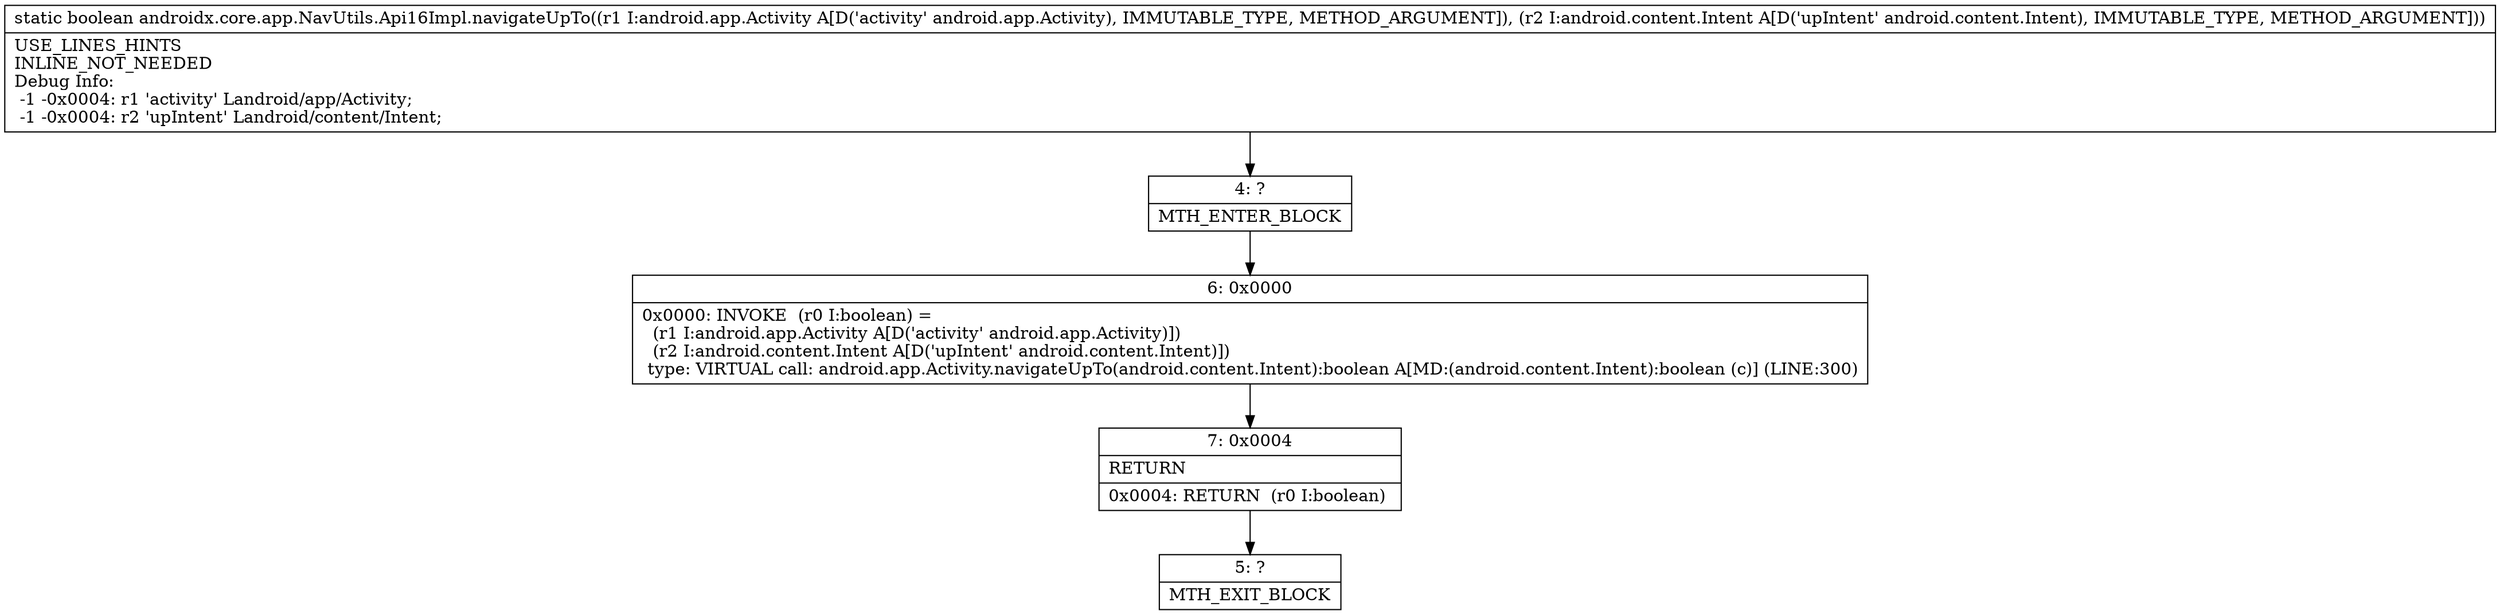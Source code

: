 digraph "CFG forandroidx.core.app.NavUtils.Api16Impl.navigateUpTo(Landroid\/app\/Activity;Landroid\/content\/Intent;)Z" {
Node_4 [shape=record,label="{4\:\ ?|MTH_ENTER_BLOCK\l}"];
Node_6 [shape=record,label="{6\:\ 0x0000|0x0000: INVOKE  (r0 I:boolean) = \l  (r1 I:android.app.Activity A[D('activity' android.app.Activity)])\l  (r2 I:android.content.Intent A[D('upIntent' android.content.Intent)])\l type: VIRTUAL call: android.app.Activity.navigateUpTo(android.content.Intent):boolean A[MD:(android.content.Intent):boolean (c)] (LINE:300)\l}"];
Node_7 [shape=record,label="{7\:\ 0x0004|RETURN\l|0x0004: RETURN  (r0 I:boolean) \l}"];
Node_5 [shape=record,label="{5\:\ ?|MTH_EXIT_BLOCK\l}"];
MethodNode[shape=record,label="{static boolean androidx.core.app.NavUtils.Api16Impl.navigateUpTo((r1 I:android.app.Activity A[D('activity' android.app.Activity), IMMUTABLE_TYPE, METHOD_ARGUMENT]), (r2 I:android.content.Intent A[D('upIntent' android.content.Intent), IMMUTABLE_TYPE, METHOD_ARGUMENT]))  | USE_LINES_HINTS\lINLINE_NOT_NEEDED\lDebug Info:\l  \-1 \-0x0004: r1 'activity' Landroid\/app\/Activity;\l  \-1 \-0x0004: r2 'upIntent' Landroid\/content\/Intent;\l}"];
MethodNode -> Node_4;Node_4 -> Node_6;
Node_6 -> Node_7;
Node_7 -> Node_5;
}

